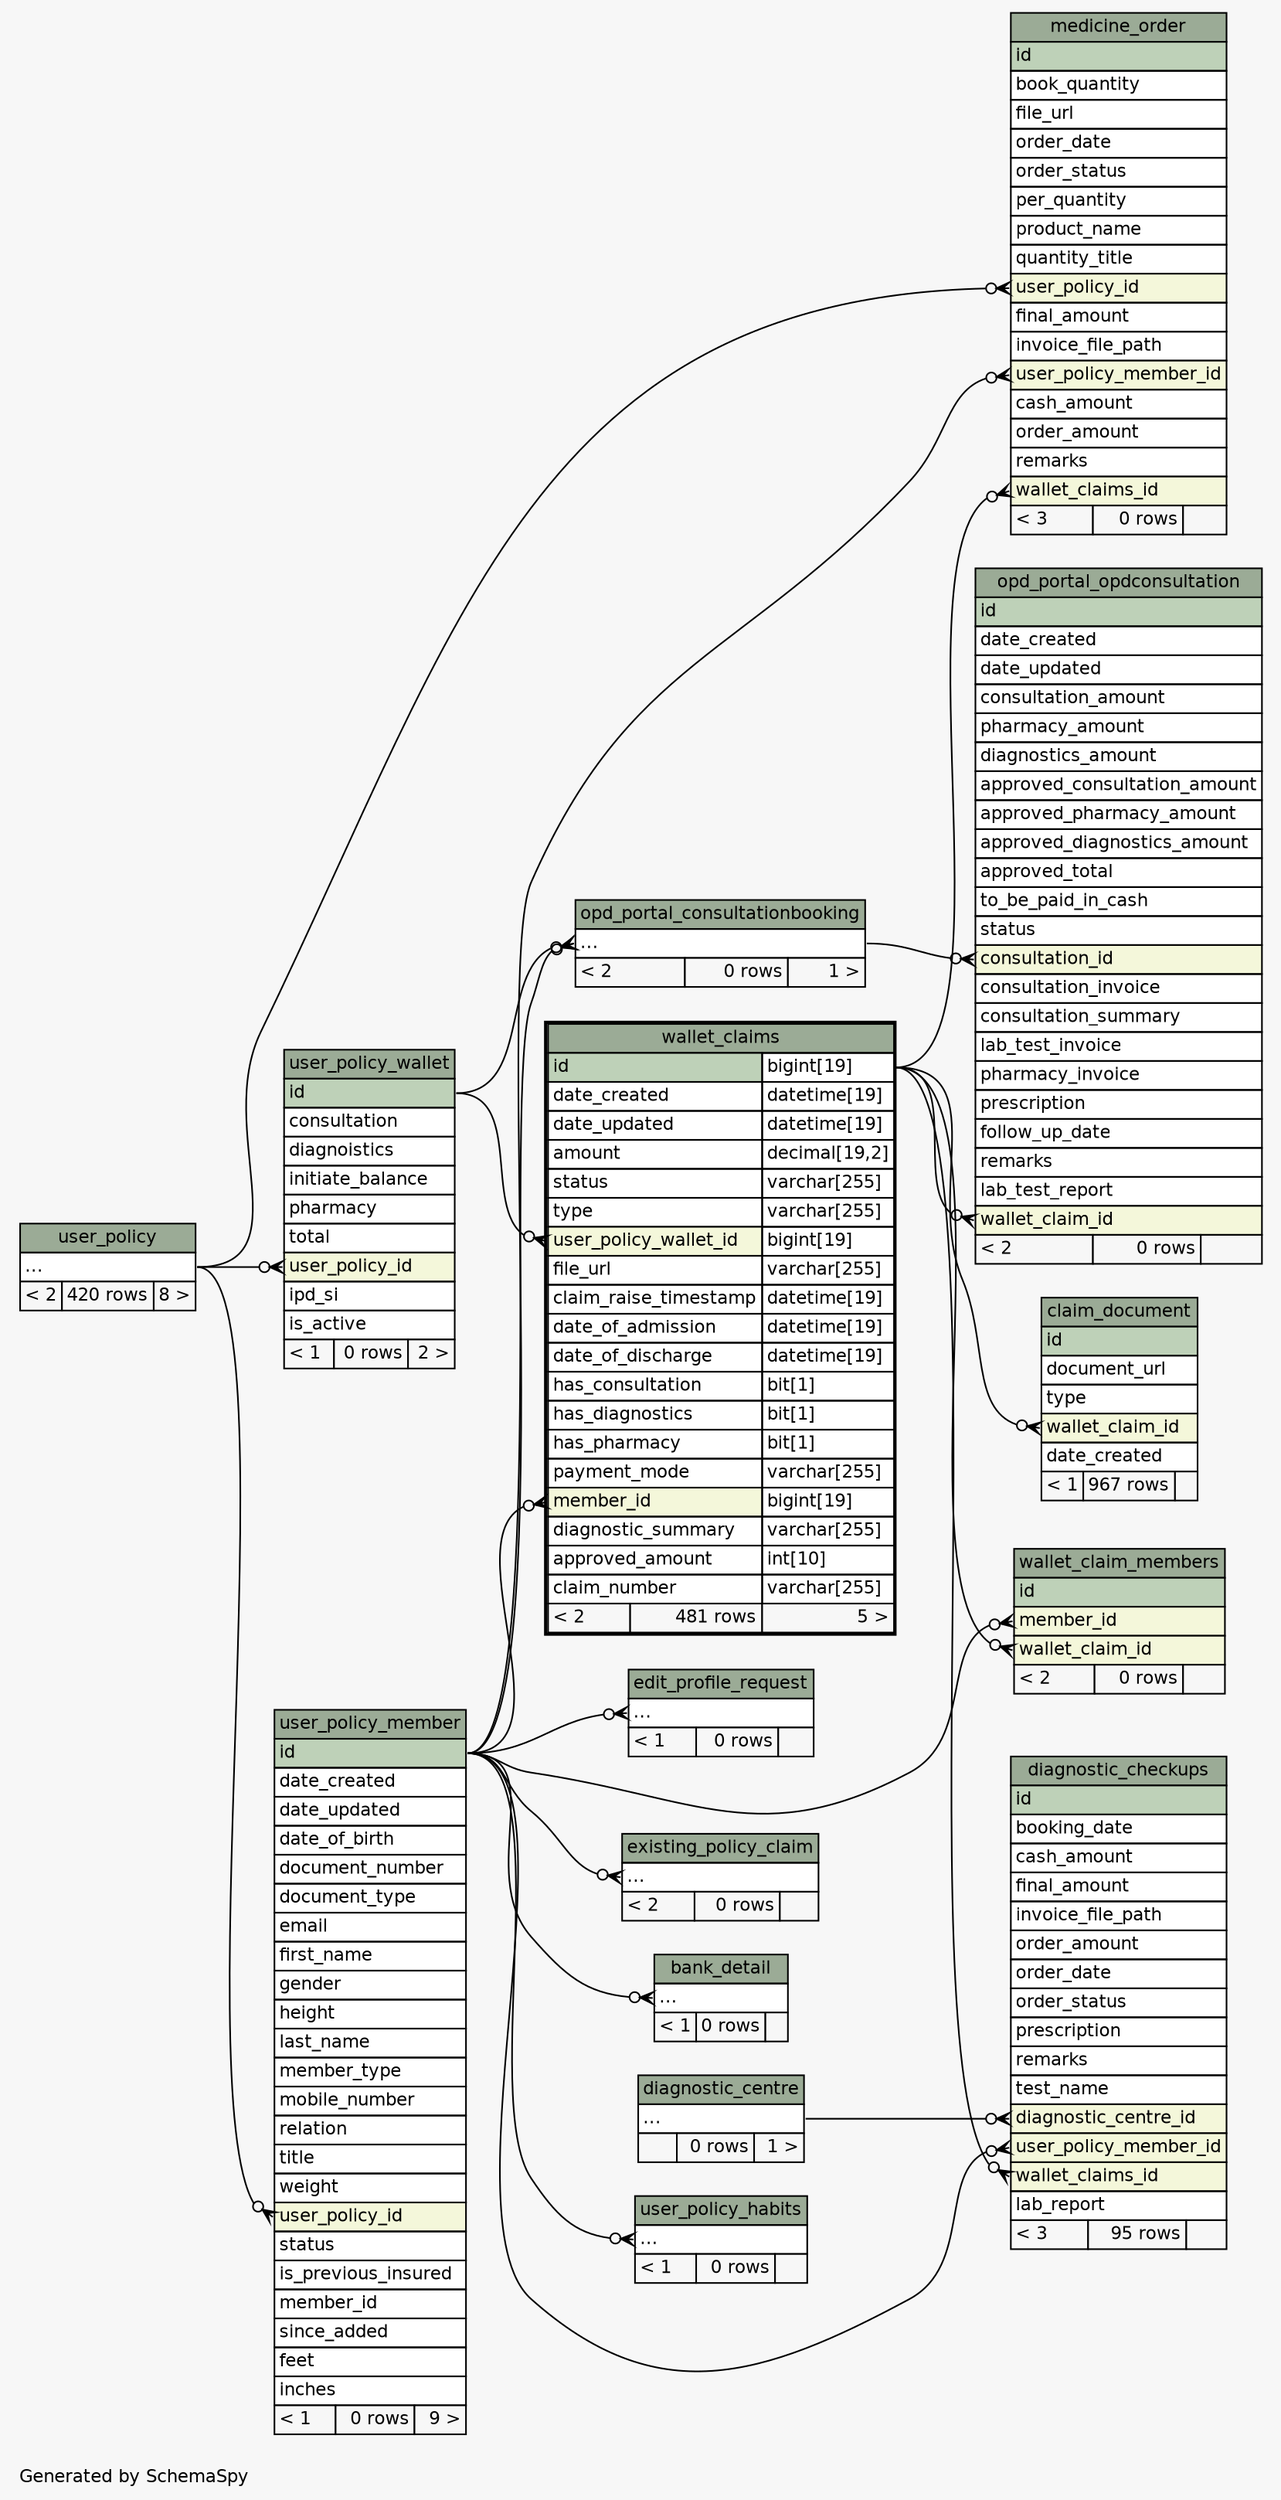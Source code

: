 // dot 6.0.1 on Linux 5.19.13-zen1-1-zen
// SchemaSpy rev 590
digraph "twoDegreesRelationshipsDiagram" {
  graph [
    rankdir="RL"
    bgcolor="#f7f7f7"
    label="\nGenerated by SchemaSpy"
    labeljust="l"
    nodesep="0.18"
    ranksep="0.46"
    fontname="Helvetica"
    fontsize="11"
  ];
  node [
    fontname="Helvetica"
    fontsize="11"
    shape="plaintext"
  ];
  edge [
    arrowsize="0.8"
  ];
  "bank_detail":"elipses":w -> "user_policy_member":"id":e [arrowhead=none dir=back arrowtail=crowodot];
  "claim_document":"wallet_claim_id":w -> "wallet_claims":"id.type":e [arrowhead=none dir=back arrowtail=crowodot];
  "diagnostic_checkups":"diagnostic_centre_id":w -> "diagnostic_centre":"elipses":e [arrowhead=none dir=back arrowtail=crowodot];
  "diagnostic_checkups":"user_policy_member_id":w -> "user_policy_member":"id":e [arrowhead=none dir=back arrowtail=crowodot];
  "diagnostic_checkups":"wallet_claims_id":w -> "wallet_claims":"id.type":e [arrowhead=none dir=back arrowtail=crowodot];
  "edit_profile_request":"elipses":w -> "user_policy_member":"id":e [arrowhead=none dir=back arrowtail=crowodot];
  "existing_policy_claim":"elipses":w -> "user_policy_member":"id":e [arrowhead=none dir=back arrowtail=crowodot];
  "medicine_order":"user_policy_id":w -> "user_policy":"elipses":e [arrowhead=none dir=back arrowtail=crowodot];
  "medicine_order":"user_policy_member_id":w -> "user_policy_member":"id":e [arrowhead=none dir=back arrowtail=crowodot];
  "medicine_order":"wallet_claims_id":w -> "wallet_claims":"id.type":e [arrowhead=none dir=back arrowtail=crowodot];
  "opd_portal_consultationbooking":"elipses":w -> "user_policy_member":"id":e [arrowhead=none dir=back arrowtail=crowodot];
  "opd_portal_consultationbooking":"elipses":w -> "user_policy_wallet":"id":e [arrowhead=none dir=back arrowtail=crowodot];
  "opd_portal_opdconsultation":"consultation_id":w -> "opd_portal_consultationbooking":"elipses":e [arrowhead=none dir=back arrowtail=crowodot];
  "opd_portal_opdconsultation":"wallet_claim_id":w -> "wallet_claims":"id.type":e [arrowhead=none dir=back arrowtail=crowodot];
  "user_policy_habits":"elipses":w -> "user_policy_member":"id":e [arrowhead=none dir=back arrowtail=crowodot];
  "user_policy_member":"user_policy_id":w -> "user_policy":"elipses":e [arrowhead=none dir=back arrowtail=crowodot];
  "user_policy_wallet":"user_policy_id":w -> "user_policy":"elipses":e [arrowhead=none dir=back arrowtail=crowodot];
  "wallet_claim_members":"member_id":w -> "user_policy_member":"id":e [arrowhead=none dir=back arrowtail=crowodot];
  "wallet_claim_members":"wallet_claim_id":w -> "wallet_claims":"id.type":e [arrowhead=none dir=back arrowtail=crowodot];
  "wallet_claims":"member_id":w -> "user_policy_member":"id":e [arrowhead=none dir=back arrowtail=crowodot];
  "wallet_claims":"user_policy_wallet_id":w -> "user_policy_wallet":"id":e [arrowhead=none dir=back arrowtail=crowodot];
  "bank_detail" [
    label=<
    <TABLE BORDER="0" CELLBORDER="1" CELLSPACING="0" BGCOLOR="#ffffff">
      <TR><TD COLSPAN="3" BGCOLOR="#9bab96" ALIGN="CENTER">bank_detail</TD></TR>
      <TR><TD PORT="elipses" COLSPAN="3" ALIGN="LEFT">...</TD></TR>
      <TR><TD ALIGN="LEFT" BGCOLOR="#f7f7f7">&lt; 1</TD><TD ALIGN="RIGHT" BGCOLOR="#f7f7f7">0 rows</TD><TD ALIGN="RIGHT" BGCOLOR="#f7f7f7">  </TD></TR>
    </TABLE>>
    URL="bank_detail.html"
    tooltip="bank_detail"
  ];
  "claim_document" [
    label=<
    <TABLE BORDER="0" CELLBORDER="1" CELLSPACING="0" BGCOLOR="#ffffff">
      <TR><TD COLSPAN="3" BGCOLOR="#9bab96" ALIGN="CENTER">claim_document</TD></TR>
      <TR><TD PORT="id" COLSPAN="3" BGCOLOR="#bed1b8" ALIGN="LEFT">id</TD></TR>
      <TR><TD PORT="document_url" COLSPAN="3" ALIGN="LEFT">document_url</TD></TR>
      <TR><TD PORT="type" COLSPAN="3" ALIGN="LEFT">type</TD></TR>
      <TR><TD PORT="wallet_claim_id" COLSPAN="3" BGCOLOR="#f4f7da" ALIGN="LEFT">wallet_claim_id</TD></TR>
      <TR><TD PORT="date_created" COLSPAN="3" ALIGN="LEFT">date_created</TD></TR>
      <TR><TD ALIGN="LEFT" BGCOLOR="#f7f7f7">&lt; 1</TD><TD ALIGN="RIGHT" BGCOLOR="#f7f7f7">967 rows</TD><TD ALIGN="RIGHT" BGCOLOR="#f7f7f7">  </TD></TR>
    </TABLE>>
    URL="claim_document.html"
    tooltip="claim_document"
  ];
  "diagnostic_centre" [
    label=<
    <TABLE BORDER="0" CELLBORDER="1" CELLSPACING="0" BGCOLOR="#ffffff">
      <TR><TD COLSPAN="3" BGCOLOR="#9bab96" ALIGN="CENTER">diagnostic_centre</TD></TR>
      <TR><TD PORT="elipses" COLSPAN="3" ALIGN="LEFT">...</TD></TR>
      <TR><TD ALIGN="LEFT" BGCOLOR="#f7f7f7">  </TD><TD ALIGN="RIGHT" BGCOLOR="#f7f7f7">0 rows</TD><TD ALIGN="RIGHT" BGCOLOR="#f7f7f7">1 &gt;</TD></TR>
    </TABLE>>
    URL="diagnostic_centre.html"
    tooltip="diagnostic_centre"
  ];
  "diagnostic_checkups" [
    label=<
    <TABLE BORDER="0" CELLBORDER="1" CELLSPACING="0" BGCOLOR="#ffffff">
      <TR><TD COLSPAN="3" BGCOLOR="#9bab96" ALIGN="CENTER">diagnostic_checkups</TD></TR>
      <TR><TD PORT="id" COLSPAN="3" BGCOLOR="#bed1b8" ALIGN="LEFT">id</TD></TR>
      <TR><TD PORT="booking_date" COLSPAN="3" ALIGN="LEFT">booking_date</TD></TR>
      <TR><TD PORT="cash_amount" COLSPAN="3" ALIGN="LEFT">cash_amount</TD></TR>
      <TR><TD PORT="final_amount" COLSPAN="3" ALIGN="LEFT">final_amount</TD></TR>
      <TR><TD PORT="invoice_file_path" COLSPAN="3" ALIGN="LEFT">invoice_file_path</TD></TR>
      <TR><TD PORT="order_amount" COLSPAN="3" ALIGN="LEFT">order_amount</TD></TR>
      <TR><TD PORT="order_date" COLSPAN="3" ALIGN="LEFT">order_date</TD></TR>
      <TR><TD PORT="order_status" COLSPAN="3" ALIGN="LEFT">order_status</TD></TR>
      <TR><TD PORT="prescription" COLSPAN="3" ALIGN="LEFT">prescription</TD></TR>
      <TR><TD PORT="remarks" COLSPAN="3" ALIGN="LEFT">remarks</TD></TR>
      <TR><TD PORT="test_name" COLSPAN="3" ALIGN="LEFT">test_name</TD></TR>
      <TR><TD PORT="diagnostic_centre_id" COLSPAN="3" BGCOLOR="#f4f7da" ALIGN="LEFT">diagnostic_centre_id</TD></TR>
      <TR><TD PORT="user_policy_member_id" COLSPAN="3" BGCOLOR="#f4f7da" ALIGN="LEFT">user_policy_member_id</TD></TR>
      <TR><TD PORT="wallet_claims_id" COLSPAN="3" BGCOLOR="#f4f7da" ALIGN="LEFT">wallet_claims_id</TD></TR>
      <TR><TD PORT="lab_report" COLSPAN="3" ALIGN="LEFT">lab_report</TD></TR>
      <TR><TD ALIGN="LEFT" BGCOLOR="#f7f7f7">&lt; 3</TD><TD ALIGN="RIGHT" BGCOLOR="#f7f7f7">95 rows</TD><TD ALIGN="RIGHT" BGCOLOR="#f7f7f7">  </TD></TR>
    </TABLE>>
    URL="diagnostic_checkups.html"
    tooltip="diagnostic_checkups"
  ];
  "edit_profile_request" [
    label=<
    <TABLE BORDER="0" CELLBORDER="1" CELLSPACING="0" BGCOLOR="#ffffff">
      <TR><TD COLSPAN="3" BGCOLOR="#9bab96" ALIGN="CENTER">edit_profile_request</TD></TR>
      <TR><TD PORT="elipses" COLSPAN="3" ALIGN="LEFT">...</TD></TR>
      <TR><TD ALIGN="LEFT" BGCOLOR="#f7f7f7">&lt; 1</TD><TD ALIGN="RIGHT" BGCOLOR="#f7f7f7">0 rows</TD><TD ALIGN="RIGHT" BGCOLOR="#f7f7f7">  </TD></TR>
    </TABLE>>
    URL="edit_profile_request.html"
    tooltip="edit_profile_request"
  ];
  "existing_policy_claim" [
    label=<
    <TABLE BORDER="0" CELLBORDER="1" CELLSPACING="0" BGCOLOR="#ffffff">
      <TR><TD COLSPAN="3" BGCOLOR="#9bab96" ALIGN="CENTER">existing_policy_claim</TD></TR>
      <TR><TD PORT="elipses" COLSPAN="3" ALIGN="LEFT">...</TD></TR>
      <TR><TD ALIGN="LEFT" BGCOLOR="#f7f7f7">&lt; 2</TD><TD ALIGN="RIGHT" BGCOLOR="#f7f7f7">0 rows</TD><TD ALIGN="RIGHT" BGCOLOR="#f7f7f7">  </TD></TR>
    </TABLE>>
    URL="existing_policy_claim.html"
    tooltip="existing_policy_claim"
  ];
  "medicine_order" [
    label=<
    <TABLE BORDER="0" CELLBORDER="1" CELLSPACING="0" BGCOLOR="#ffffff">
      <TR><TD COLSPAN="3" BGCOLOR="#9bab96" ALIGN="CENTER">medicine_order</TD></TR>
      <TR><TD PORT="id" COLSPAN="3" BGCOLOR="#bed1b8" ALIGN="LEFT">id</TD></TR>
      <TR><TD PORT="book_quantity" COLSPAN="3" ALIGN="LEFT">book_quantity</TD></TR>
      <TR><TD PORT="file_url" COLSPAN="3" ALIGN="LEFT">file_url</TD></TR>
      <TR><TD PORT="order_date" COLSPAN="3" ALIGN="LEFT">order_date</TD></TR>
      <TR><TD PORT="order_status" COLSPAN="3" ALIGN="LEFT">order_status</TD></TR>
      <TR><TD PORT="per_quantity" COLSPAN="3" ALIGN="LEFT">per_quantity</TD></TR>
      <TR><TD PORT="product_name" COLSPAN="3" ALIGN="LEFT">product_name</TD></TR>
      <TR><TD PORT="quantity_title" COLSPAN="3" ALIGN="LEFT">quantity_title</TD></TR>
      <TR><TD PORT="user_policy_id" COLSPAN="3" BGCOLOR="#f4f7da" ALIGN="LEFT">user_policy_id</TD></TR>
      <TR><TD PORT="final_amount" COLSPAN="3" ALIGN="LEFT">final_amount</TD></TR>
      <TR><TD PORT="invoice_file_path" COLSPAN="3" ALIGN="LEFT">invoice_file_path</TD></TR>
      <TR><TD PORT="user_policy_member_id" COLSPAN="3" BGCOLOR="#f4f7da" ALIGN="LEFT">user_policy_member_id</TD></TR>
      <TR><TD PORT="cash_amount" COLSPAN="3" ALIGN="LEFT">cash_amount</TD></TR>
      <TR><TD PORT="order_amount" COLSPAN="3" ALIGN="LEFT">order_amount</TD></TR>
      <TR><TD PORT="remarks" COLSPAN="3" ALIGN="LEFT">remarks</TD></TR>
      <TR><TD PORT="wallet_claims_id" COLSPAN="3" BGCOLOR="#f4f7da" ALIGN="LEFT">wallet_claims_id</TD></TR>
      <TR><TD ALIGN="LEFT" BGCOLOR="#f7f7f7">&lt; 3</TD><TD ALIGN="RIGHT" BGCOLOR="#f7f7f7">0 rows</TD><TD ALIGN="RIGHT" BGCOLOR="#f7f7f7">  </TD></TR>
    </TABLE>>
    URL="medicine_order.html"
    tooltip="medicine_order"
  ];
  "opd_portal_consultationbooking" [
    label=<
    <TABLE BORDER="0" CELLBORDER="1" CELLSPACING="0" BGCOLOR="#ffffff">
      <TR><TD COLSPAN="3" BGCOLOR="#9bab96" ALIGN="CENTER">opd_portal_consultationbooking</TD></TR>
      <TR><TD PORT="elipses" COLSPAN="3" ALIGN="LEFT">...</TD></TR>
      <TR><TD ALIGN="LEFT" BGCOLOR="#f7f7f7">&lt; 2</TD><TD ALIGN="RIGHT" BGCOLOR="#f7f7f7">0 rows</TD><TD ALIGN="RIGHT" BGCOLOR="#f7f7f7">1 &gt;</TD></TR>
    </TABLE>>
    URL="opd_portal_consultationbooking.html"
    tooltip="opd_portal_consultationbooking"
  ];
  "opd_portal_opdconsultation" [
    label=<
    <TABLE BORDER="0" CELLBORDER="1" CELLSPACING="0" BGCOLOR="#ffffff">
      <TR><TD COLSPAN="3" BGCOLOR="#9bab96" ALIGN="CENTER">opd_portal_opdconsultation</TD></TR>
      <TR><TD PORT="id" COLSPAN="3" BGCOLOR="#bed1b8" ALIGN="LEFT">id</TD></TR>
      <TR><TD PORT="date_created" COLSPAN="3" ALIGN="LEFT">date_created</TD></TR>
      <TR><TD PORT="date_updated" COLSPAN="3" ALIGN="LEFT">date_updated</TD></TR>
      <TR><TD PORT="consultation_amount" COLSPAN="3" ALIGN="LEFT">consultation_amount</TD></TR>
      <TR><TD PORT="pharmacy_amount" COLSPAN="3" ALIGN="LEFT">pharmacy_amount</TD></TR>
      <TR><TD PORT="diagnostics_amount" COLSPAN="3" ALIGN="LEFT">diagnostics_amount</TD></TR>
      <TR><TD PORT="approved_consultation_amount" COLSPAN="3" ALIGN="LEFT">approved_consultation_amount</TD></TR>
      <TR><TD PORT="approved_pharmacy_amount" COLSPAN="3" ALIGN="LEFT">approved_pharmacy_amount</TD></TR>
      <TR><TD PORT="approved_diagnostics_amount" COLSPAN="3" ALIGN="LEFT">approved_diagnostics_amount</TD></TR>
      <TR><TD PORT="approved_total" COLSPAN="3" ALIGN="LEFT">approved_total</TD></TR>
      <TR><TD PORT="to_be_paid_in_cash" COLSPAN="3" ALIGN="LEFT">to_be_paid_in_cash</TD></TR>
      <TR><TD PORT="status" COLSPAN="3" ALIGN="LEFT">status</TD></TR>
      <TR><TD PORT="consultation_id" COLSPAN="3" BGCOLOR="#f4f7da" ALIGN="LEFT">consultation_id</TD></TR>
      <TR><TD PORT="consultation_invoice" COLSPAN="3" ALIGN="LEFT">consultation_invoice</TD></TR>
      <TR><TD PORT="consultation_summary" COLSPAN="3" ALIGN="LEFT">consultation_summary</TD></TR>
      <TR><TD PORT="lab_test_invoice" COLSPAN="3" ALIGN="LEFT">lab_test_invoice</TD></TR>
      <TR><TD PORT="pharmacy_invoice" COLSPAN="3" ALIGN="LEFT">pharmacy_invoice</TD></TR>
      <TR><TD PORT="prescription" COLSPAN="3" ALIGN="LEFT">prescription</TD></TR>
      <TR><TD PORT="follow_up_date" COLSPAN="3" ALIGN="LEFT">follow_up_date</TD></TR>
      <TR><TD PORT="remarks" COLSPAN="3" ALIGN="LEFT">remarks</TD></TR>
      <TR><TD PORT="lab_test_report" COLSPAN="3" ALIGN="LEFT">lab_test_report</TD></TR>
      <TR><TD PORT="wallet_claim_id" COLSPAN="3" BGCOLOR="#f4f7da" ALIGN="LEFT">wallet_claim_id</TD></TR>
      <TR><TD ALIGN="LEFT" BGCOLOR="#f7f7f7">&lt; 2</TD><TD ALIGN="RIGHT" BGCOLOR="#f7f7f7">0 rows</TD><TD ALIGN="RIGHT" BGCOLOR="#f7f7f7">  </TD></TR>
    </TABLE>>
    URL="opd_portal_opdconsultation.html"
    tooltip="opd_portal_opdconsultation"
  ];
  "user_policy" [
    label=<
    <TABLE BORDER="0" CELLBORDER="1" CELLSPACING="0" BGCOLOR="#ffffff">
      <TR><TD COLSPAN="3" BGCOLOR="#9bab96" ALIGN="CENTER">user_policy</TD></TR>
      <TR><TD PORT="elipses" COLSPAN="3" ALIGN="LEFT">...</TD></TR>
      <TR><TD ALIGN="LEFT" BGCOLOR="#f7f7f7">&lt; 2</TD><TD ALIGN="RIGHT" BGCOLOR="#f7f7f7">420 rows</TD><TD ALIGN="RIGHT" BGCOLOR="#f7f7f7">8 &gt;</TD></TR>
    </TABLE>>
    URL="user_policy.html"
    tooltip="user_policy"
  ];
  "user_policy_habits" [
    label=<
    <TABLE BORDER="0" CELLBORDER="1" CELLSPACING="0" BGCOLOR="#ffffff">
      <TR><TD COLSPAN="3" BGCOLOR="#9bab96" ALIGN="CENTER">user_policy_habits</TD></TR>
      <TR><TD PORT="elipses" COLSPAN="3" ALIGN="LEFT">...</TD></TR>
      <TR><TD ALIGN="LEFT" BGCOLOR="#f7f7f7">&lt; 1</TD><TD ALIGN="RIGHT" BGCOLOR="#f7f7f7">0 rows</TD><TD ALIGN="RIGHT" BGCOLOR="#f7f7f7">  </TD></TR>
    </TABLE>>
    URL="user_policy_habits.html"
    tooltip="user_policy_habits"
  ];
  "user_policy_member" [
    label=<
    <TABLE BORDER="0" CELLBORDER="1" CELLSPACING="0" BGCOLOR="#ffffff">
      <TR><TD COLSPAN="3" BGCOLOR="#9bab96" ALIGN="CENTER">user_policy_member</TD></TR>
      <TR><TD PORT="id" COLSPAN="3" BGCOLOR="#bed1b8" ALIGN="LEFT">id</TD></TR>
      <TR><TD PORT="date_created" COLSPAN="3" ALIGN="LEFT">date_created</TD></TR>
      <TR><TD PORT="date_updated" COLSPAN="3" ALIGN="LEFT">date_updated</TD></TR>
      <TR><TD PORT="date_of_birth" COLSPAN="3" ALIGN="LEFT">date_of_birth</TD></TR>
      <TR><TD PORT="document_number" COLSPAN="3" ALIGN="LEFT">document_number</TD></TR>
      <TR><TD PORT="document_type" COLSPAN="3" ALIGN="LEFT">document_type</TD></TR>
      <TR><TD PORT="email" COLSPAN="3" ALIGN="LEFT">email</TD></TR>
      <TR><TD PORT="first_name" COLSPAN="3" ALIGN="LEFT">first_name</TD></TR>
      <TR><TD PORT="gender" COLSPAN="3" ALIGN="LEFT">gender</TD></TR>
      <TR><TD PORT="height" COLSPAN="3" ALIGN="LEFT">height</TD></TR>
      <TR><TD PORT="last_name" COLSPAN="3" ALIGN="LEFT">last_name</TD></TR>
      <TR><TD PORT="member_type" COLSPAN="3" ALIGN="LEFT">member_type</TD></TR>
      <TR><TD PORT="mobile_number" COLSPAN="3" ALIGN="LEFT">mobile_number</TD></TR>
      <TR><TD PORT="relation" COLSPAN="3" ALIGN="LEFT">relation</TD></TR>
      <TR><TD PORT="title" COLSPAN="3" ALIGN="LEFT">title</TD></TR>
      <TR><TD PORT="weight" COLSPAN="3" ALIGN="LEFT">weight</TD></TR>
      <TR><TD PORT="user_policy_id" COLSPAN="3" BGCOLOR="#f4f7da" ALIGN="LEFT">user_policy_id</TD></TR>
      <TR><TD PORT="status" COLSPAN="3" ALIGN="LEFT">status</TD></TR>
      <TR><TD PORT="is_previous_insured" COLSPAN="3" ALIGN="LEFT">is_previous_insured</TD></TR>
      <TR><TD PORT="member_id" COLSPAN="3" ALIGN="LEFT">member_id</TD></TR>
      <TR><TD PORT="since_added" COLSPAN="3" ALIGN="LEFT">since_added</TD></TR>
      <TR><TD PORT="feet" COLSPAN="3" ALIGN="LEFT">feet</TD></TR>
      <TR><TD PORT="inches" COLSPAN="3" ALIGN="LEFT">inches</TD></TR>
      <TR><TD ALIGN="LEFT" BGCOLOR="#f7f7f7">&lt; 1</TD><TD ALIGN="RIGHT" BGCOLOR="#f7f7f7">0 rows</TD><TD ALIGN="RIGHT" BGCOLOR="#f7f7f7">9 &gt;</TD></TR>
    </TABLE>>
    URL="user_policy_member.html"
    tooltip="user_policy_member"
  ];
  "user_policy_wallet" [
    label=<
    <TABLE BORDER="0" CELLBORDER="1" CELLSPACING="0" BGCOLOR="#ffffff">
      <TR><TD COLSPAN="3" BGCOLOR="#9bab96" ALIGN="CENTER">user_policy_wallet</TD></TR>
      <TR><TD PORT="id" COLSPAN="3" BGCOLOR="#bed1b8" ALIGN="LEFT">id</TD></TR>
      <TR><TD PORT="consultation" COLSPAN="3" ALIGN="LEFT">consultation</TD></TR>
      <TR><TD PORT="diagnoistics" COLSPAN="3" ALIGN="LEFT">diagnoistics</TD></TR>
      <TR><TD PORT="initiate_balance" COLSPAN="3" ALIGN="LEFT">initiate_balance</TD></TR>
      <TR><TD PORT="pharmacy" COLSPAN="3" ALIGN="LEFT">pharmacy</TD></TR>
      <TR><TD PORT="total" COLSPAN="3" ALIGN="LEFT">total</TD></TR>
      <TR><TD PORT="user_policy_id" COLSPAN="3" BGCOLOR="#f4f7da" ALIGN="LEFT">user_policy_id</TD></TR>
      <TR><TD PORT="ipd_si" COLSPAN="3" ALIGN="LEFT">ipd_si</TD></TR>
      <TR><TD PORT="is_active" COLSPAN="3" ALIGN="LEFT">is_active</TD></TR>
      <TR><TD ALIGN="LEFT" BGCOLOR="#f7f7f7">&lt; 1</TD><TD ALIGN="RIGHT" BGCOLOR="#f7f7f7">0 rows</TD><TD ALIGN="RIGHT" BGCOLOR="#f7f7f7">2 &gt;</TD></TR>
    </TABLE>>
    URL="user_policy_wallet.html"
    tooltip="user_policy_wallet"
  ];
  "wallet_claim_members" [
    label=<
    <TABLE BORDER="0" CELLBORDER="1" CELLSPACING="0" BGCOLOR="#ffffff">
      <TR><TD COLSPAN="3" BGCOLOR="#9bab96" ALIGN="CENTER">wallet_claim_members</TD></TR>
      <TR><TD PORT="id" COLSPAN="3" BGCOLOR="#bed1b8" ALIGN="LEFT">id</TD></TR>
      <TR><TD PORT="member_id" COLSPAN="3" BGCOLOR="#f4f7da" ALIGN="LEFT">member_id</TD></TR>
      <TR><TD PORT="wallet_claim_id" COLSPAN="3" BGCOLOR="#f4f7da" ALIGN="LEFT">wallet_claim_id</TD></TR>
      <TR><TD ALIGN="LEFT" BGCOLOR="#f7f7f7">&lt; 2</TD><TD ALIGN="RIGHT" BGCOLOR="#f7f7f7">0 rows</TD><TD ALIGN="RIGHT" BGCOLOR="#f7f7f7">  </TD></TR>
    </TABLE>>
    URL="wallet_claim_members.html"
    tooltip="wallet_claim_members"
  ];
  "wallet_claims" [
    label=<
    <TABLE BORDER="2" CELLBORDER="1" CELLSPACING="0" BGCOLOR="#ffffff">
      <TR><TD COLSPAN="3" BGCOLOR="#9bab96" ALIGN="CENTER">wallet_claims</TD></TR>
      <TR><TD PORT="id" COLSPAN="2" BGCOLOR="#bed1b8" ALIGN="LEFT">id</TD><TD PORT="id.type" ALIGN="LEFT">bigint[19]</TD></TR>
      <TR><TD PORT="date_created" COLSPAN="2" ALIGN="LEFT">date_created</TD><TD PORT="date_created.type" ALIGN="LEFT">datetime[19]</TD></TR>
      <TR><TD PORT="date_updated" COLSPAN="2" ALIGN="LEFT">date_updated</TD><TD PORT="date_updated.type" ALIGN="LEFT">datetime[19]</TD></TR>
      <TR><TD PORT="amount" COLSPAN="2" ALIGN="LEFT">amount</TD><TD PORT="amount.type" ALIGN="LEFT">decimal[19,2]</TD></TR>
      <TR><TD PORT="status" COLSPAN="2" ALIGN="LEFT">status</TD><TD PORT="status.type" ALIGN="LEFT">varchar[255]</TD></TR>
      <TR><TD PORT="type" COLSPAN="2" ALIGN="LEFT">type</TD><TD PORT="type.type" ALIGN="LEFT">varchar[255]</TD></TR>
      <TR><TD PORT="user_policy_wallet_id" COLSPAN="2" BGCOLOR="#f4f7da" ALIGN="LEFT">user_policy_wallet_id</TD><TD PORT="user_policy_wallet_id.type" ALIGN="LEFT">bigint[19]</TD></TR>
      <TR><TD PORT="file_url" COLSPAN="2" ALIGN="LEFT">file_url</TD><TD PORT="file_url.type" ALIGN="LEFT">varchar[255]</TD></TR>
      <TR><TD PORT="claim_raise_timestamp" COLSPAN="2" ALIGN="LEFT">claim_raise_timestamp</TD><TD PORT="claim_raise_timestamp.type" ALIGN="LEFT">datetime[19]</TD></TR>
      <TR><TD PORT="date_of_admission" COLSPAN="2" ALIGN="LEFT">date_of_admission</TD><TD PORT="date_of_admission.type" ALIGN="LEFT">datetime[19]</TD></TR>
      <TR><TD PORT="date_of_discharge" COLSPAN="2" ALIGN="LEFT">date_of_discharge</TD><TD PORT="date_of_discharge.type" ALIGN="LEFT">datetime[19]</TD></TR>
      <TR><TD PORT="has_consultation" COLSPAN="2" ALIGN="LEFT">has_consultation</TD><TD PORT="has_consultation.type" ALIGN="LEFT">bit[1]</TD></TR>
      <TR><TD PORT="has_diagnostics" COLSPAN="2" ALIGN="LEFT">has_diagnostics</TD><TD PORT="has_diagnostics.type" ALIGN="LEFT">bit[1]</TD></TR>
      <TR><TD PORT="has_pharmacy" COLSPAN="2" ALIGN="LEFT">has_pharmacy</TD><TD PORT="has_pharmacy.type" ALIGN="LEFT">bit[1]</TD></TR>
      <TR><TD PORT="payment_mode" COLSPAN="2" ALIGN="LEFT">payment_mode</TD><TD PORT="payment_mode.type" ALIGN="LEFT">varchar[255]</TD></TR>
      <TR><TD PORT="member_id" COLSPAN="2" BGCOLOR="#f4f7da" ALIGN="LEFT">member_id</TD><TD PORT="member_id.type" ALIGN="LEFT">bigint[19]</TD></TR>
      <TR><TD PORT="diagnostic_summary" COLSPAN="2" ALIGN="LEFT">diagnostic_summary</TD><TD PORT="diagnostic_summary.type" ALIGN="LEFT">varchar[255]</TD></TR>
      <TR><TD PORT="approved_amount" COLSPAN="2" ALIGN="LEFT">approved_amount</TD><TD PORT="approved_amount.type" ALIGN="LEFT">int[10]</TD></TR>
      <TR><TD PORT="claim_number" COLSPAN="2" ALIGN="LEFT">claim_number</TD><TD PORT="claim_number.type" ALIGN="LEFT">varchar[255]</TD></TR>
      <TR><TD ALIGN="LEFT" BGCOLOR="#f7f7f7">&lt; 2</TD><TD ALIGN="RIGHT" BGCOLOR="#f7f7f7">481 rows</TD><TD ALIGN="RIGHT" BGCOLOR="#f7f7f7">5 &gt;</TD></TR>
    </TABLE>>
    URL="wallet_claims.html"
    tooltip="wallet_claims"
  ];
}
